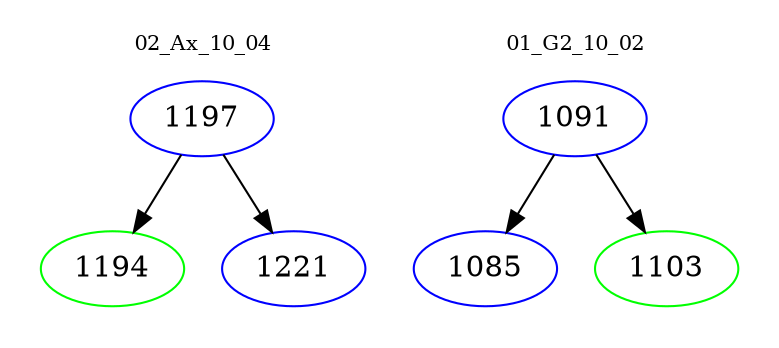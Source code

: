 digraph{
subgraph cluster_0 {
color = white
label = "02_Ax_10_04";
fontsize=10;
T0_1197 [label="1197", color="blue"]
T0_1197 -> T0_1194 [color="black"]
T0_1194 [label="1194", color="green"]
T0_1197 -> T0_1221 [color="black"]
T0_1221 [label="1221", color="blue"]
}
subgraph cluster_1 {
color = white
label = "01_G2_10_02";
fontsize=10;
T1_1091 [label="1091", color="blue"]
T1_1091 -> T1_1085 [color="black"]
T1_1085 [label="1085", color="blue"]
T1_1091 -> T1_1103 [color="black"]
T1_1103 [label="1103", color="green"]
}
}
